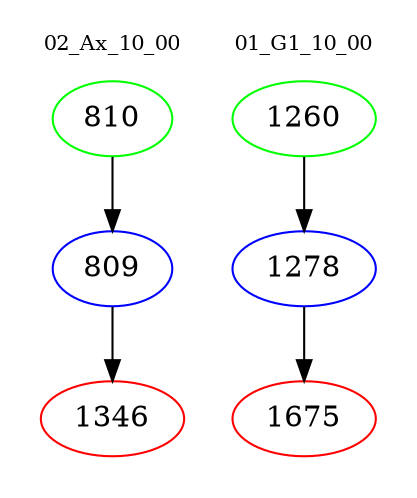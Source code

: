 digraph{
subgraph cluster_0 {
color = white
label = "02_Ax_10_00";
fontsize=10;
T0_810 [label="810", color="green"]
T0_810 -> T0_809 [color="black"]
T0_809 [label="809", color="blue"]
T0_809 -> T0_1346 [color="black"]
T0_1346 [label="1346", color="red"]
}
subgraph cluster_1 {
color = white
label = "01_G1_10_00";
fontsize=10;
T1_1260 [label="1260", color="green"]
T1_1260 -> T1_1278 [color="black"]
T1_1278 [label="1278", color="blue"]
T1_1278 -> T1_1675 [color="black"]
T1_1675 [label="1675", color="red"]
}
}
